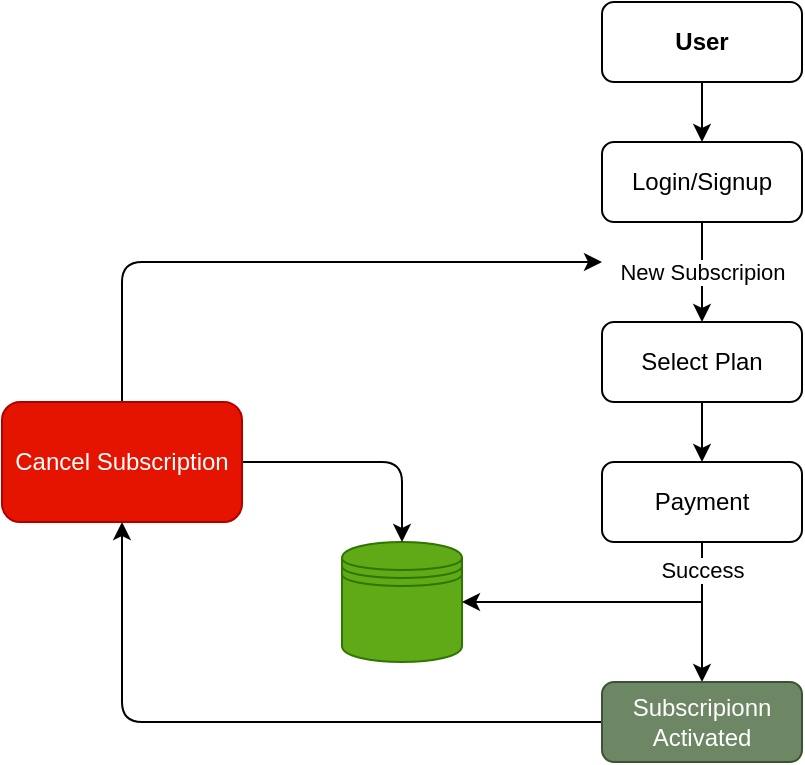 <mxfile>
    <diagram id="_7BTJjjv6E3-CJLsJ0rF" name="Page-1">
        <mxGraphModel dx="1124" dy="719" grid="1" gridSize="10" guides="1" tooltips="1" connect="1" arrows="1" fold="1" page="1" pageScale="1" pageWidth="850" pageHeight="1100" math="0" shadow="0">
            <root>
                <mxCell id="0"/>
                <mxCell id="1" parent="0"/>
                <mxCell id="4" value="" style="edgeStyle=none;html=1;" edge="1" parent="1" source="2" target="3">
                    <mxGeometry relative="1" as="geometry"/>
                </mxCell>
                <mxCell id="2" value="&lt;b&gt;User&lt;/b&gt;" style="rounded=1;whiteSpace=wrap;html=1;" vertex="1" parent="1">
                    <mxGeometry x="350" y="60" width="100" height="40" as="geometry"/>
                </mxCell>
                <mxCell id="6" value="New Subscripion" style="edgeStyle=none;html=1;" edge="1" parent="1" source="3" target="5">
                    <mxGeometry relative="1" as="geometry"/>
                </mxCell>
                <mxCell id="3" value="Login/Signup" style="rounded=1;whiteSpace=wrap;html=1;" vertex="1" parent="1">
                    <mxGeometry x="350" y="130" width="100" height="40" as="geometry"/>
                </mxCell>
                <mxCell id="8" value="" style="edgeStyle=none;html=1;" edge="1" parent="1" source="5" target="7">
                    <mxGeometry relative="1" as="geometry"/>
                </mxCell>
                <mxCell id="5" value="Select Plan" style="rounded=1;whiteSpace=wrap;html=1;" vertex="1" parent="1">
                    <mxGeometry x="350" y="220" width="100" height="40" as="geometry"/>
                </mxCell>
                <mxCell id="10" value="Success" style="edgeStyle=none;html=1;" edge="1" parent="1" source="7" target="9">
                    <mxGeometry x="-0.6" relative="1" as="geometry">
                        <Array as="points">
                            <mxPoint x="400" y="370"/>
                        </Array>
                        <mxPoint as="offset"/>
                    </mxGeometry>
                </mxCell>
                <mxCell id="7" value="Payment" style="rounded=1;whiteSpace=wrap;html=1;" vertex="1" parent="1">
                    <mxGeometry x="350" y="290" width="100" height="40" as="geometry"/>
                </mxCell>
                <mxCell id="19" value="" style="edgeStyle=none;html=1;" edge="1" parent="1" source="9" target="18">
                    <mxGeometry relative="1" as="geometry">
                        <Array as="points">
                            <mxPoint x="110" y="420"/>
                        </Array>
                    </mxGeometry>
                </mxCell>
                <mxCell id="9" value="Subscripionn Activated" style="rounded=1;whiteSpace=wrap;html=1;fillColor=#6d8764;fontColor=#ffffff;strokeColor=#3A5431;" vertex="1" parent="1">
                    <mxGeometry x="350" y="400" width="100" height="40" as="geometry"/>
                </mxCell>
                <mxCell id="15" value="" style="shape=datastore;whiteSpace=wrap;html=1;fillColor=#60a917;fontColor=#ffffff;strokeColor=#2D7600;" vertex="1" parent="1">
                    <mxGeometry x="220" y="330" width="60" height="60" as="geometry"/>
                </mxCell>
                <mxCell id="21" style="edgeStyle=none;html=1;" edge="1" parent="1" source="18">
                    <mxGeometry relative="1" as="geometry">
                        <mxPoint x="350" y="190" as="targetPoint"/>
                        <Array as="points">
                            <mxPoint x="110" y="190"/>
                        </Array>
                    </mxGeometry>
                </mxCell>
                <mxCell id="23" style="edgeStyle=none;html=1;exitX=1;exitY=0.5;exitDx=0;exitDy=0;entryX=0.5;entryY=0;entryDx=0;entryDy=0;" edge="1" parent="1" source="18" target="15">
                    <mxGeometry relative="1" as="geometry">
                        <Array as="points">
                            <mxPoint x="250" y="290"/>
                        </Array>
                    </mxGeometry>
                </mxCell>
                <mxCell id="18" value="Cancel Subscription" style="whiteSpace=wrap;html=1;rounded=1;fillColor=#e51400;fontColor=#ffffff;strokeColor=#B20000;" vertex="1" parent="1">
                    <mxGeometry x="50" y="260" width="120" height="60" as="geometry"/>
                </mxCell>
                <mxCell id="22" value="" style="endArrow=classic;html=1;entryX=1;entryY=0.5;entryDx=0;entryDy=0;" edge="1" parent="1" target="15">
                    <mxGeometry width="50" height="50" relative="1" as="geometry">
                        <mxPoint x="400" y="360" as="sourcePoint"/>
                        <mxPoint x="450" y="340" as="targetPoint"/>
                    </mxGeometry>
                </mxCell>
            </root>
        </mxGraphModel>
    </diagram>
</mxfile>